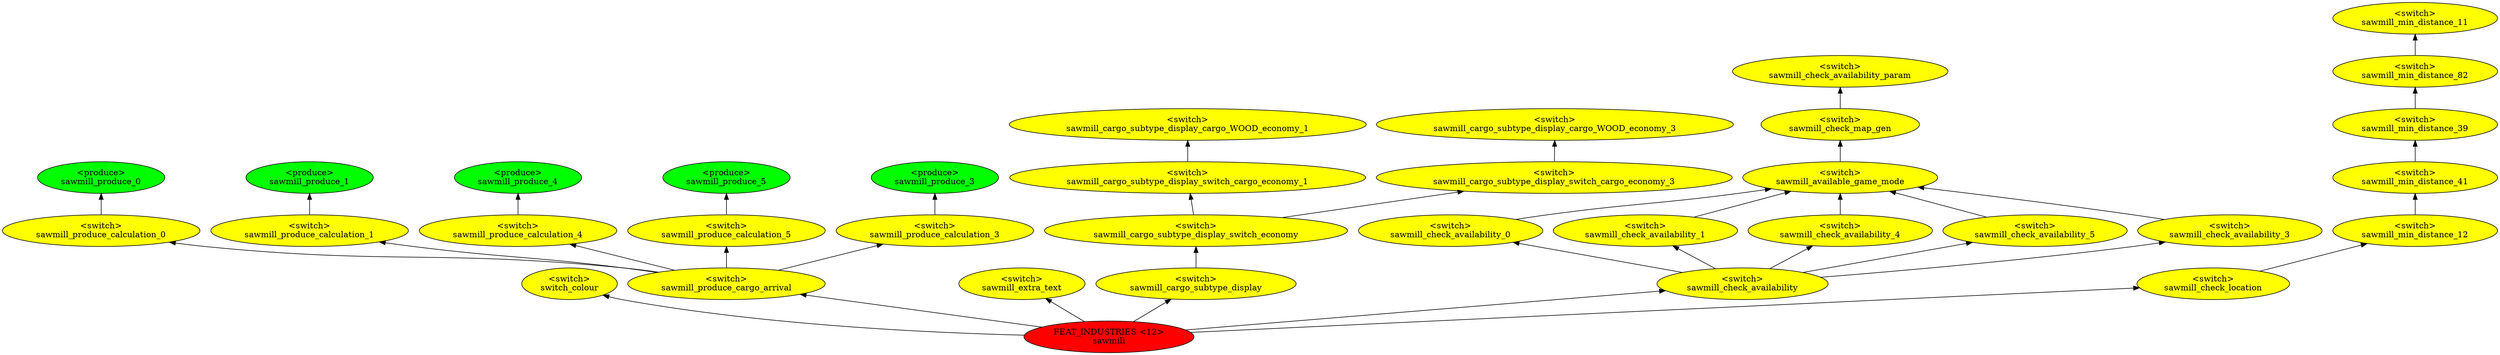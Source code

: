 digraph {
rankdir="BT"
switch_colour [fillcolor=yellow style="filled" label="<switch>\nswitch_colour"]
sawmill_produce_0 [fillcolor=green style="filled" label="<produce>\nsawmill_produce_0"]
sawmill_produce_calculation_0 [fillcolor=yellow style="filled" label="<switch>\nsawmill_produce_calculation_0"]
sawmill_produce_1 [fillcolor=green style="filled" label="<produce>\nsawmill_produce_1"]
sawmill_produce_calculation_1 [fillcolor=yellow style="filled" label="<switch>\nsawmill_produce_calculation_1"]
sawmill_produce_4 [fillcolor=green style="filled" label="<produce>\nsawmill_produce_4"]
sawmill_produce_calculation_4 [fillcolor=yellow style="filled" label="<switch>\nsawmill_produce_calculation_4"]
sawmill_produce_5 [fillcolor=green style="filled" label="<produce>\nsawmill_produce_5"]
sawmill_produce_calculation_5 [fillcolor=yellow style="filled" label="<switch>\nsawmill_produce_calculation_5"]
sawmill_produce_3 [fillcolor=green style="filled" label="<produce>\nsawmill_produce_3"]
sawmill_produce_calculation_3 [fillcolor=yellow style="filled" label="<switch>\nsawmill_produce_calculation_3"]
sawmill_produce_cargo_arrival [fillcolor=yellow style="filled" label="<switch>\nsawmill_produce_cargo_arrival"]
sawmill_extra_text [fillcolor=yellow style="filled" label="<switch>\nsawmill_extra_text"]
sawmill_cargo_subtype_display_cargo_WOOD_economy_1 [fillcolor=yellow style="filled" label="<switch>\nsawmill_cargo_subtype_display_cargo_WOOD_economy_1"]
sawmill_cargo_subtype_display_switch_cargo_economy_1 [fillcolor=yellow style="filled" label="<switch>\nsawmill_cargo_subtype_display_switch_cargo_economy_1"]
sawmill_cargo_subtype_display_cargo_WOOD_economy_3 [fillcolor=yellow style="filled" label="<switch>\nsawmill_cargo_subtype_display_cargo_WOOD_economy_3"]
sawmill_cargo_subtype_display_switch_cargo_economy_3 [fillcolor=yellow style="filled" label="<switch>\nsawmill_cargo_subtype_display_switch_cargo_economy_3"]
sawmill_cargo_subtype_display_switch_economy [fillcolor=yellow style="filled" label="<switch>\nsawmill_cargo_subtype_display_switch_economy"]
sawmill_cargo_subtype_display [fillcolor=yellow style="filled" label="<switch>\nsawmill_cargo_subtype_display"]
sawmill_check_availability_param [fillcolor=yellow style="filled" label="<switch>\nsawmill_check_availability_param"]
sawmill_check_map_gen [fillcolor=yellow style="filled" label="<switch>\nsawmill_check_map_gen"]
sawmill_available_game_mode [fillcolor=yellow style="filled" label="<switch>\nsawmill_available_game_mode"]
sawmill_check_availability_0 [fillcolor=yellow style="filled" label="<switch>\nsawmill_check_availability_0"]
sawmill_check_availability_1 [fillcolor=yellow style="filled" label="<switch>\nsawmill_check_availability_1"]
sawmill_check_availability_4 [fillcolor=yellow style="filled" label="<switch>\nsawmill_check_availability_4"]
sawmill_check_availability_5 [fillcolor=yellow style="filled" label="<switch>\nsawmill_check_availability_5"]
sawmill_check_availability_3 [fillcolor=yellow style="filled" label="<switch>\nsawmill_check_availability_3"]
sawmill_check_availability [fillcolor=yellow style="filled" label="<switch>\nsawmill_check_availability"]
sawmill_min_distance_11 [fillcolor=yellow style="filled" label="<switch>\nsawmill_min_distance_11"]
sawmill_min_distance_82 [fillcolor=yellow style="filled" label="<switch>\nsawmill_min_distance_82"]
sawmill_min_distance_39 [fillcolor=yellow style="filled" label="<switch>\nsawmill_min_distance_39"]
sawmill_min_distance_41 [fillcolor=yellow style="filled" label="<switch>\nsawmill_min_distance_41"]
sawmill_min_distance_12 [fillcolor=yellow style="filled" label="<switch>\nsawmill_min_distance_12"]
sawmill_check_location [fillcolor=yellow style="filled" label="<switch>\nsawmill_check_location"]
sawmill [fillcolor=red style="filled" label="FEAT_INDUSTRIES <12>\nsawmill"]
sawmill_cargo_subtype_display->sawmill_cargo_subtype_display_switch_economy
sawmill_min_distance_82->sawmill_min_distance_11
sawmill->switch_colour
sawmill->sawmill_extra_text
sawmill_check_availability->sawmill_check_availability_0
sawmill_check_availability_5->sawmill_available_game_mode
sawmill_check_availability_4->sawmill_available_game_mode
sawmill_check_map_gen->sawmill_check_availability_param
sawmill_produce_cargo_arrival->sawmill_produce_calculation_3
sawmill_produce_calculation_4->sawmill_produce_4
sawmill->sawmill_check_availability
sawmill_check_location->sawmill_min_distance_12
sawmill_check_availability->sawmill_check_availability_5
sawmill_produce_cargo_arrival->sawmill_produce_calculation_5
sawmill_produce_cargo_arrival->sawmill_produce_calculation_0
sawmill_produce_calculation_3->sawmill_produce_3
sawmill_produce_calculation_0->sawmill_produce_0
sawmill_check_availability->sawmill_check_availability_1
sawmill_min_distance_39->sawmill_min_distance_82
sawmill_min_distance_41->sawmill_min_distance_39
sawmill_min_distance_12->sawmill_min_distance_41
sawmill_produce_calculation_5->sawmill_produce_5
sawmill_check_availability->sawmill_check_availability_3
sawmill_check_availability_1->sawmill_available_game_mode
sawmill_produce_cargo_arrival->sawmill_produce_calculation_1
sawmill_available_game_mode->sawmill_check_map_gen
sawmill->sawmill_produce_cargo_arrival
sawmill_cargo_subtype_display_switch_cargo_economy_1->sawmill_cargo_subtype_display_cargo_WOOD_economy_1
sawmill_check_availability_0->sawmill_available_game_mode
sawmill_cargo_subtype_display_switch_economy->sawmill_cargo_subtype_display_switch_cargo_economy_3
sawmill->sawmill_cargo_subtype_display
sawmill_cargo_subtype_display_switch_cargo_economy_3->sawmill_cargo_subtype_display_cargo_WOOD_economy_3
sawmill_check_availability->sawmill_check_availability_4
sawmill->sawmill_check_location
sawmill_cargo_subtype_display_switch_economy->sawmill_cargo_subtype_display_switch_cargo_economy_1
sawmill_produce_calculation_1->sawmill_produce_1
sawmill_check_availability_3->sawmill_available_game_mode
sawmill_produce_cargo_arrival->sawmill_produce_calculation_4
}
